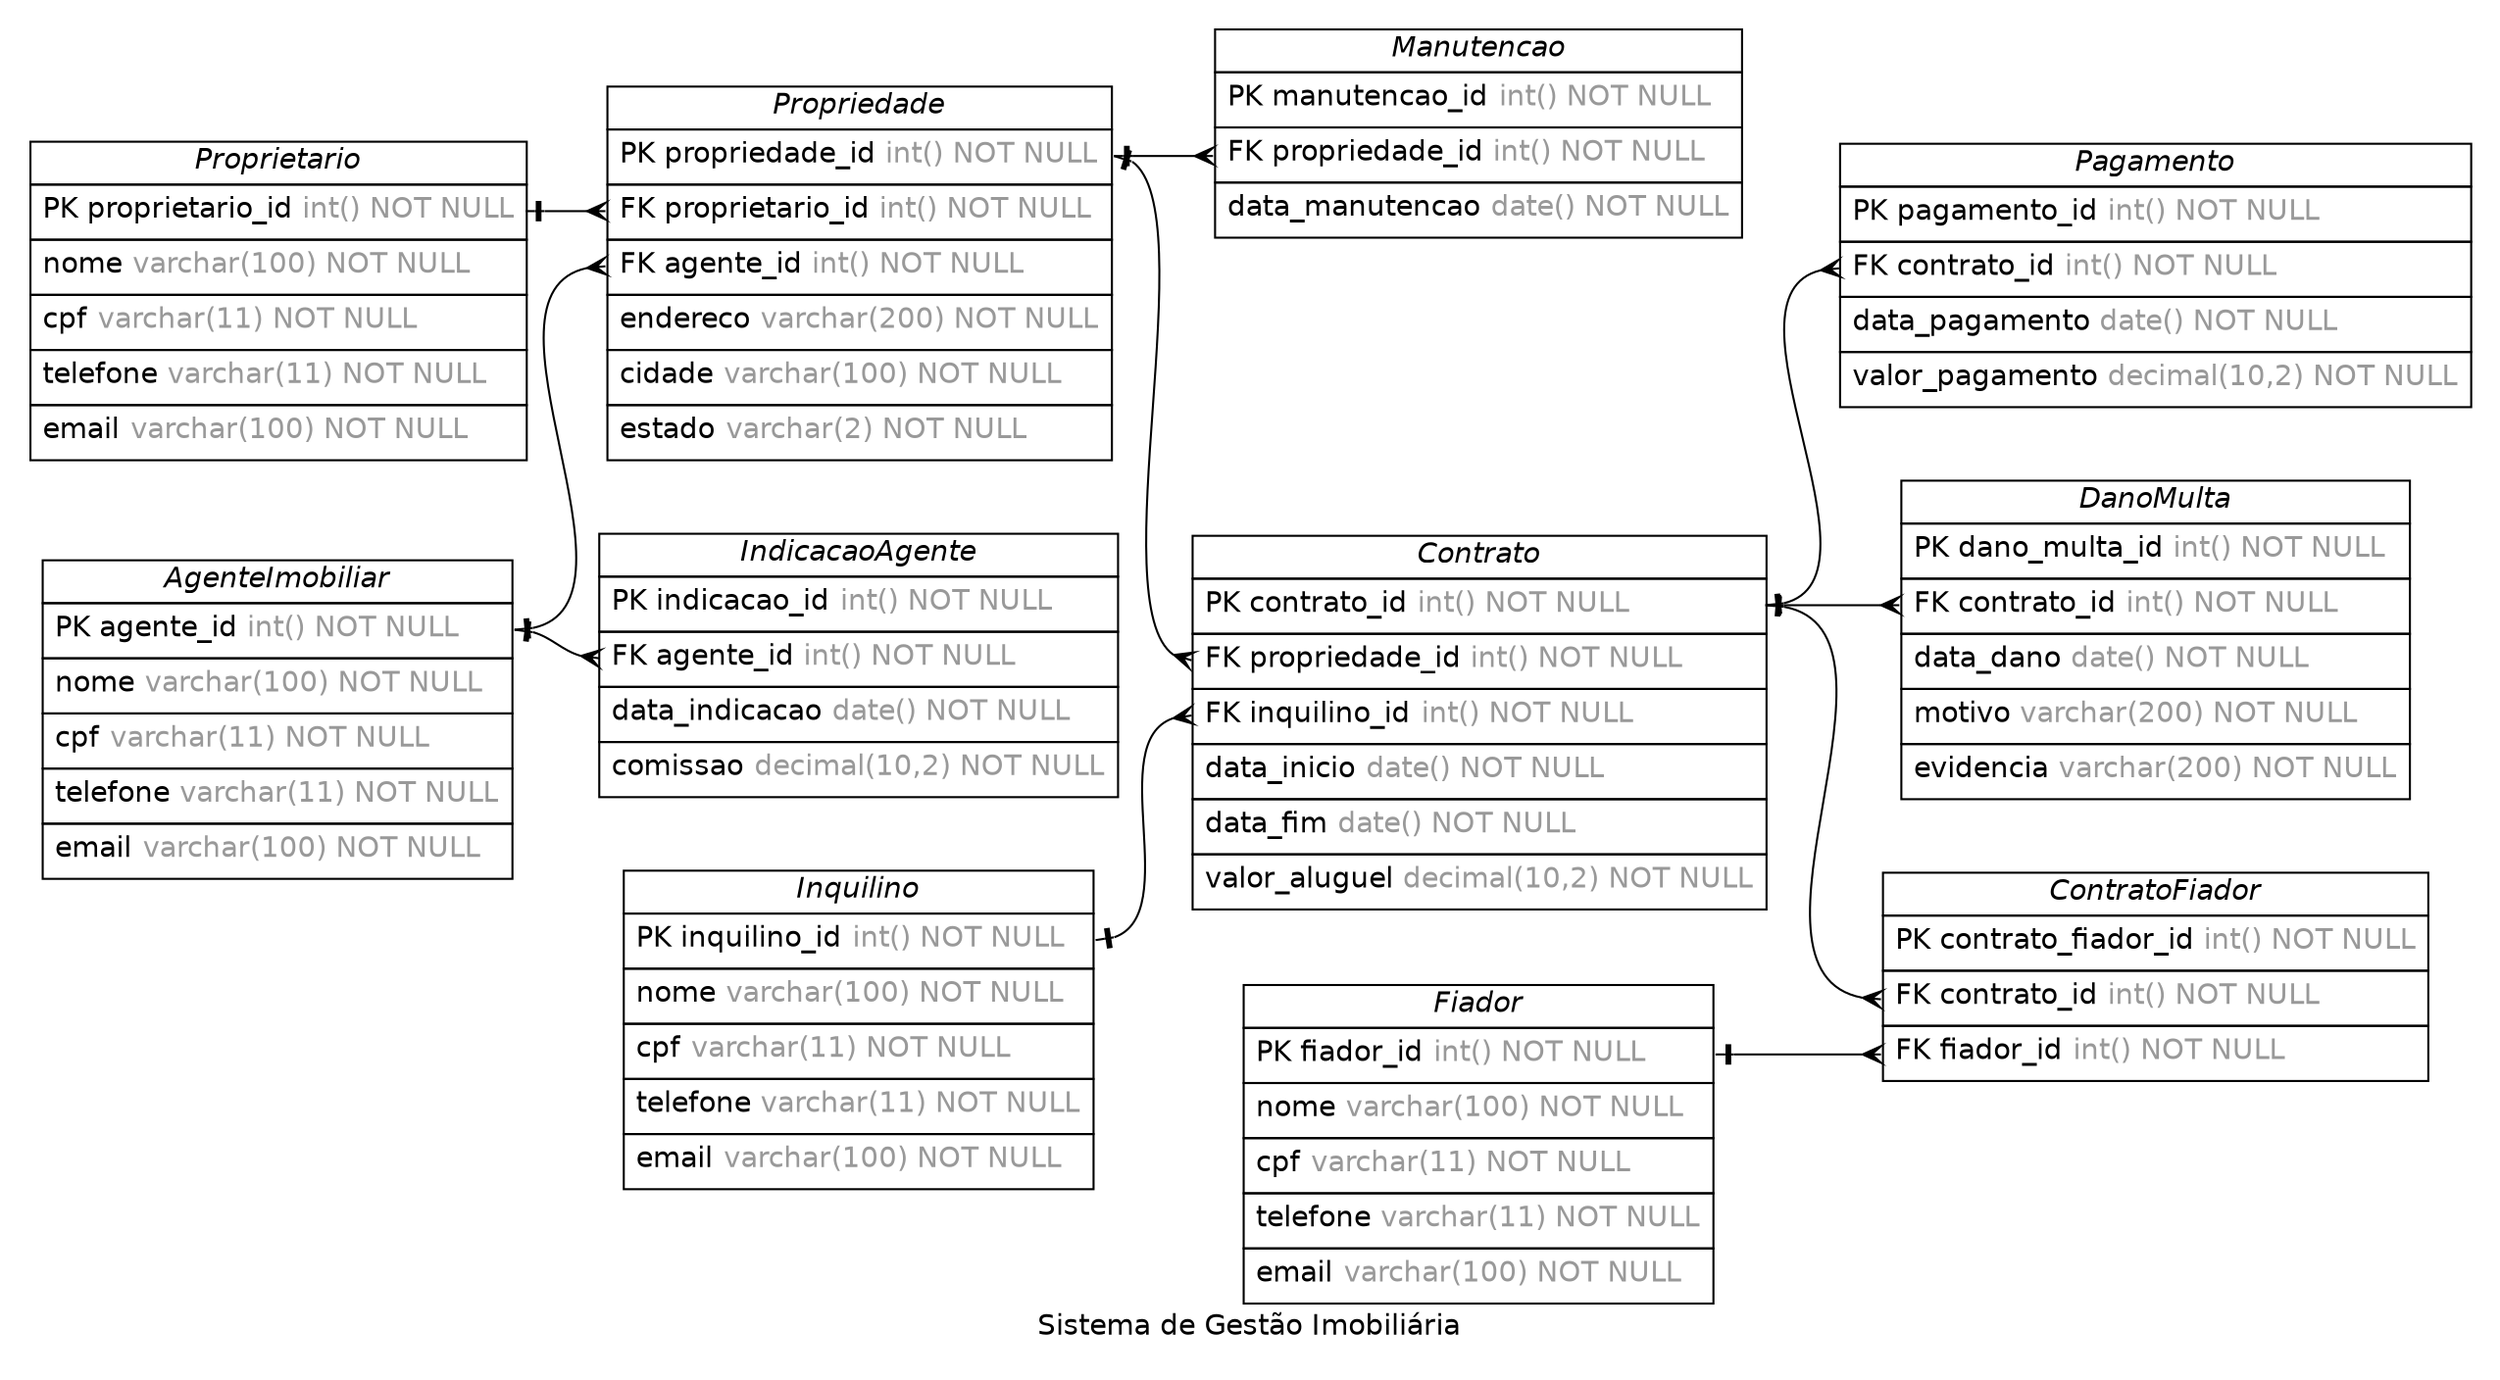 /* created with ERDot < https://github.com/ehne/ERDot > */
digraph G {
    graph [
        nodesep=0.5;
        rankdir="LR";
        concentrate=true;
        splines="spline";
        fontname="Helvetica";
        pad="0.2,0.2",
        label="Sistema de Gestão Imobiliária",
        
    ];
    
    node [shape=plain, fontname="Helvetica"];
    edge [
        dir=both,
        fontsize=12,
        arrowsize=0.9,
        penwidth=1.0,
        labelangle=32,
        labeldistance=1.8,
        fontname="Helvetica"
    ];
    
    "AgenteImobiliar" [ label=<
        <table border="0" cellborder="1" cellspacing="0" >
        <tr><td><i>AgenteImobiliar</i></td></tr>
        <tr><td port="agente_id" align="left" cellpadding="5">PK agente_id <font color="grey60">int() NOT NULL</font></td></tr>
        <tr><td port="nome" align="left" cellpadding="5">nome <font color="grey60">varchar(100) NOT NULL</font></td></tr>
        <tr><td port="cpf" align="left" cellpadding="5">cpf <font color="grey60">varchar(11) NOT NULL</font></td></tr>
        <tr><td port="telefone" align="left" cellpadding="5">telefone <font color="grey60">varchar(11) NOT NULL</font></td></tr>
        <tr><td port="email" align="left" cellpadding="5">email <font color="grey60">varchar(100) NOT NULL</font></td></tr>
    </table>>];
    "Proprietario" [ label=<
        <table border="0" cellborder="1" cellspacing="0" >
        <tr><td><i>Proprietario</i></td></tr>
        <tr><td port="proprietario_id" align="left" cellpadding="5">PK proprietario_id <font color="grey60">int() NOT NULL</font></td></tr>
        <tr><td port="nome" align="left" cellpadding="5">nome <font color="grey60">varchar(100) NOT NULL</font></td></tr>
        <tr><td port="cpf" align="left" cellpadding="5">cpf <font color="grey60">varchar(11) NOT NULL</font></td></tr>
        <tr><td port="telefone" align="left" cellpadding="5">telefone <font color="grey60">varchar(11) NOT NULL</font></td></tr>
        <tr><td port="email" align="left" cellpadding="5">email <font color="grey60">varchar(100) NOT NULL</font></td></tr>
    </table>>];
    "Inquilino" [ label=<
        <table border="0" cellborder="1" cellspacing="0" >
        <tr><td><i>Inquilino</i></td></tr>
        <tr><td port="inquilino_id" align="left" cellpadding="5">PK inquilino_id <font color="grey60">int() NOT NULL</font></td></tr>
        <tr><td port="nome" align="left" cellpadding="5">nome <font color="grey60">varchar(100) NOT NULL</font></td></tr>
        <tr><td port="cpf" align="left" cellpadding="5">cpf <font color="grey60">varchar(11) NOT NULL</font></td></tr>
        <tr><td port="telefone" align="left" cellpadding="5">telefone <font color="grey60">varchar(11) NOT NULL</font></td></tr>
        <tr><td port="email" align="left" cellpadding="5">email <font color="grey60">varchar(100) NOT NULL</font></td></tr>
    </table>>];
    "Propriedade" [ label=<
        <table border="0" cellborder="1" cellspacing="0" >
        <tr><td><i>Propriedade</i></td></tr>
        <tr><td port="propriedade_id" align="left" cellpadding="5">PK propriedade_id <font color="grey60">int() NOT NULL</font></td></tr>
        <tr><td port="proprietario_id" align="left" cellpadding="5">FK proprietario_id <font color="grey60">int() NOT NULL</font></td></tr>
        <tr><td port="agente_id" align="left" cellpadding="5">FK agente_id <font color="grey60">int() NOT NULL</font></td></tr>
        <tr><td port="endereco" align="left" cellpadding="5">endereco <font color="grey60">varchar(200) NOT NULL</font></td></tr>
        <tr><td port="cidade" align="left" cellpadding="5">cidade <font color="grey60">varchar(100) NOT NULL</font></td></tr>
        <tr><td port="estado" align="left" cellpadding="5">estado <font color="grey60">varchar(2) NOT NULL</font></td></tr>
    </table>>];
    "Contrato" [ label=<
        <table border="0" cellborder="1" cellspacing="0" >
        <tr><td><i>Contrato</i></td></tr>
        <tr><td port="contrato_id" align="left" cellpadding="5">PK contrato_id <font color="grey60">int() NOT NULL</font></td></tr>
        <tr><td port="propriedade_id" align="left" cellpadding="5">FK propriedade_id <font color="grey60">int() NOT NULL</font></td></tr>
        <tr><td port="inquilino_id" align="left" cellpadding="5">FK inquilino_id <font color="grey60">int() NOT NULL</font></td></tr>
        <tr><td port="data_inicio" align="left" cellpadding="5">data_inicio <font color="grey60">date() NOT NULL</font></td></tr>
        <tr><td port="data_fim" align="left" cellpadding="5">data_fim <font color="grey60">date() NOT NULL</font></td></tr>
        <tr><td port="valor_aluguel" align="left" cellpadding="5">valor_aluguel <font color="grey60">decimal(10,2) NOT NULL</font></td></tr>
    </table>>];
    "Pagamento" [ label=<
        <table border="0" cellborder="1" cellspacing="0" >
        <tr><td><i>Pagamento</i></td></tr>
        <tr><td port="pagamento_id" align="left" cellpadding="5">PK pagamento_id <font color="grey60">int() NOT NULL</font></td></tr>
        <tr><td port="contrato_id" align="left" cellpadding="5">FK contrato_id <font color="grey60">int() NOT NULL</font></td></tr>
        <tr><td port="data_pagamento" align="left" cellpadding="5">data_pagamento <font color="grey60">date() NOT NULL</font></td></tr>
        <tr><td port="valor_pagamento" align="left" cellpadding="5">valor_pagamento <font color="grey60">decimal(10,2) NOT NULL</font></td></tr>
    </table>>];
    "Fiador" [ label=<
        <table border="0" cellborder="1" cellspacing="0" >
        <tr><td><i>Fiador</i></td></tr>
        <tr><td port="fiador_id" align="left" cellpadding="5">PK fiador_id <font color="grey60">int() NOT NULL</font></td></tr>
        <tr><td port="nome" align="left" cellpadding="5">nome <font color="grey60">varchar(100) NOT NULL</font></td></tr>
        <tr><td port="cpf" align="left" cellpadding="5">cpf <font color="grey60">varchar(11) NOT NULL</font></td></tr>
        <tr><td port="telefone" align="left" cellpadding="5">telefone <font color="grey60">varchar(11) NOT NULL</font></td></tr>
        <tr><td port="email" align="left" cellpadding="5">email <font color="grey60">varchar(100) NOT NULL</font></td></tr>
    </table>>];
    "ContratoFiador" [ label=<
        <table border="0" cellborder="1" cellspacing="0" >
        <tr><td><i>ContratoFiador</i></td></tr>
        <tr><td port="contrato_fiador_id" align="left" cellpadding="5">PK contrato_fiador_id <font color="grey60">int() NOT NULL</font></td></tr>
        <tr><td port="contrato_id" align="left" cellpadding="5">FK contrato_id <font color="grey60">int() NOT NULL</font></td></tr>
        <tr><td port="fiador_id" align="left" cellpadding="5">FK fiador_id <font color="grey60">int() NOT NULL</font></td></tr>
    </table>>];
    "Manutencao" [ label=<
        <table border="0" cellborder="1" cellspacing="0" >
        <tr><td><i>Manutencao</i></td></tr>
        <tr><td port="manutencao_id" align="left" cellpadding="5">PK manutencao_id <font color="grey60">int() NOT NULL</font></td></tr>
        <tr><td port="propriedade_id" align="left" cellpadding="5">FK propriedade_id <font color="grey60">int() NOT NULL</font></td></tr>
        <tr><td port="data_manutencao" align="left" cellpadding="5">data_manutencao <font color="grey60">date() NOT NULL</font></td></tr>
    </table>>];
    "IndicacaoAgente" [ label=<
        <table border="0" cellborder="1" cellspacing="0" >
        <tr><td><i>IndicacaoAgente</i></td></tr>
        <tr><td port="indicacao_id" align="left" cellpadding="5">PK indicacao_id <font color="grey60">int() NOT NULL</font></td></tr>
        <tr><td port="agente_id" align="left" cellpadding="5">FK agente_id <font color="grey60">int() NOT NULL</font></td></tr>
        <tr><td port="data_indicacao" align="left" cellpadding="5">data_indicacao <font color="grey60">date() NOT NULL</font></td></tr>
        <tr><td port="comissao" align="left" cellpadding="5">comissao <font color="grey60">decimal(10,2) NOT NULL</font></td></tr>
    </table>>];
    "DanoMulta" [ label=<
        <table border="0" cellborder="1" cellspacing="0" >
        <tr><td><i>DanoMulta</i></td></tr>
        <tr><td port="dano_multa_id" align="left" cellpadding="5">PK dano_multa_id <font color="grey60">int() NOT NULL</font></td></tr>
        <tr><td port="contrato_id" align="left" cellpadding="5">FK contrato_id <font color="grey60">int() NOT NULL</font></td></tr>
        <tr><td port="data_dano" align="left" cellpadding="5">data_dano <font color="grey60">date() NOT NULL</font></td></tr>
        <tr><td port="motivo" align="left" cellpadding="5">motivo <font color="grey60">varchar(200) NOT NULL</font></td></tr>
        <tr><td port="evidencia" align="left" cellpadding="5">evidencia <font color="grey60">varchar(200) NOT NULL</font></td></tr>
    </table>>];

    
    "AgenteImobiliar":"agente_id"->"Propriedade":"agente_id" [
        arrowhead=ocrow,

        arrowtail=noneotee,
    ];

    
    "Proprietario":"proprietario_id"->"Propriedade":"proprietario_id" [
        arrowhead=ocrow,

        arrowtail=noneotee,
    ];

    
    "Inquilino":"inquilino_id"->"Contrato":"inquilino_id" [
        arrowhead=ocrow,

        arrowtail=noneotee,
    ];

    
    "Propriedade":"propriedade_id"->"Contrato":"propriedade_id" [
        arrowhead=ocrow,

        arrowtail=noneotee,
    ];

    
    "Contrato":"contrato_id"->"Pagamento":"contrato_id" [
        arrowhead=ocrow,

        arrowtail=noneotee,
    ];

    
    "Fiador":"fiador_id"->"ContratoFiador":"fiador_id" [
        arrowhead=ocrow,

        arrowtail=noneotee,
    ];

    
    "Contrato":"contrato_id"->"ContratoFiador":"contrato_id" [
        arrowhead=ocrow,

        arrowtail=noneotee,
    ];

    
    "Propriedade":"propriedade_id"->"Manutencao":"propriedade_id" [
        arrowhead=ocrow,

        arrowtail=noneotee,
    ];

    
    "AgenteImobiliar":"agente_id"->"IndicacaoAgente":"agente_id" [
        arrowhead=ocrow,

        arrowtail=noneotee,
    ];

    
    "Contrato":"contrato_id"->"DanoMulta":"contrato_id" [
        arrowhead=ocrow,

        arrowtail=noneotee,
    ];



    

}
